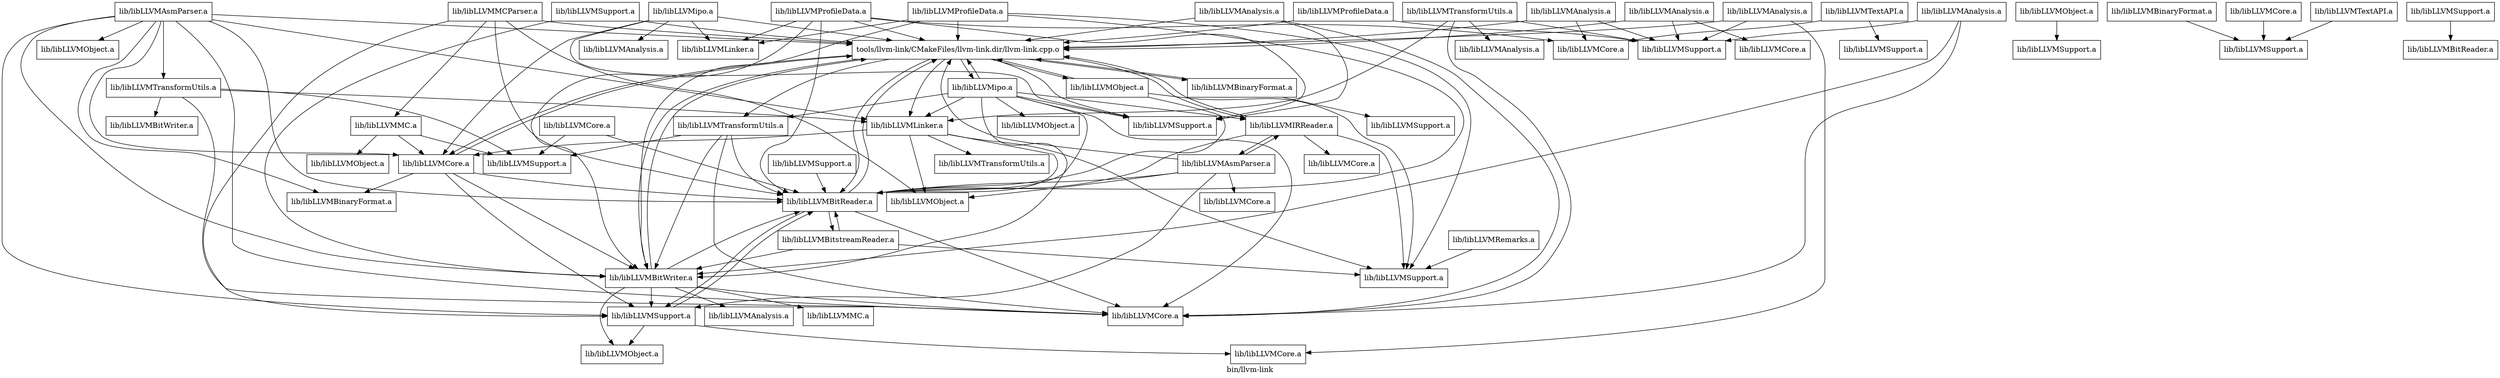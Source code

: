 digraph "bin/llvm-link" {
	label="bin/llvm-link";

	Node0x559cd330eb48 [shape=record,shape=record,label="{tools/llvm-link/CMakeFiles/llvm-link.dir/llvm-link.cpp.o}"];
	Node0x559cd330eb48 -> Node0x559cd330cf40;
	Node0x559cd330eb48 -> Node0x559cd330bf00;
	Node0x559cd330eb48 -> Node0x559cd3317568;
	Node0x559cd330eb48 -> Node0x559cd330f710;
	Node0x559cd330eb48 -> Node0x559cd330e738;
	Node0x559cd330eb48 -> Node0x559cd33165f8;
	Node0x559cd330eb48 -> Node0x559cd330ec18;
	Node0x559cd330eb48 -> Node0x559cd3313ae8;
	Node0x559cd330eb48 -> Node0x559cd3314ed0;
	Node0x559cd330eb48 -> Node0x559cd3312e50;
	Node0x559cd330cf40 [shape=record,shape=record,label="{lib/libLLVMBinaryFormat.a}"];
	Node0x559cd330cf40 -> Node0x559cd330eb48;
	Node0x559cd330cf40 -> Node0x559cd3316ce0;
	Node0x559cd330bf00 [shape=record,shape=record,label="{lib/libLLVMBitReader.a}"];
	Node0x559cd330bf00 -> Node0x559cd330eb48;
	Node0x559cd330bf00 -> Node0x559cd33141d0;
	Node0x559cd330bf00 -> Node0x559cd3311520;
	Node0x559cd330bf00 -> Node0x559cd3311b38;
	Node0x559cd3317568 [shape=record,shape=record,label="{lib/libLLVMBitWriter.a}"];
	Node0x559cd3317568 -> Node0x559cd330eb48;
	Node0x559cd3317568 -> Node0x559cd330bf00;
	Node0x559cd3317568 -> Node0x559cd33141d0;
	Node0x559cd3317568 -> Node0x559cd33108f0;
	Node0x559cd3317568 -> Node0x559cd3311520;
	Node0x559cd3317568 -> Node0x559cd330c8c0;
	Node0x559cd3317568 -> Node0x559cd330e390;
	Node0x559cd330f710 [shape=record,shape=record,label="{lib/libLLVMCore.a}"];
	Node0x559cd330f710 -> Node0x559cd330eb48;
	Node0x559cd330f710 -> Node0x559cd330bf00;
	Node0x559cd330f710 -> Node0x559cd3317568;
	Node0x559cd330f710 -> Node0x559cd330fa50;
	Node0x559cd330f710 -> Node0x559cd3311520;
	Node0x559cd330e738 [shape=record,shape=record,label="{lib/libLLVMIRReader.a}"];
	Node0x559cd330e738 -> Node0x559cd330eb48;
	Node0x559cd330e738 -> Node0x559cd330bf00;
	Node0x559cd330e738 -> Node0x559cd330df80;
	Node0x559cd330e738 -> Node0x559cd330f9e8;
	Node0x559cd330e738 -> Node0x559cd33177d8;
	Node0x559cd33165f8 [shape=record,shape=record,label="{lib/libLLVMLinker.a}"];
	Node0x559cd33165f8 -> Node0x559cd330bf00;
	Node0x559cd33165f8 -> Node0x559cd330f710;
	Node0x559cd33165f8 -> Node0x559cd330e2c0;
	Node0x559cd33165f8 -> Node0x559cd330f9e8;
	Node0x559cd33165f8 -> Node0x559cd3312b10;
	Node0x559cd330ec18 [shape=record,shape=record,label="{lib/libLLVMObject.a}"];
	Node0x559cd330ec18 -> Node0x559cd330eb48;
	Node0x559cd330ec18 -> Node0x559cd330bf00;
	Node0x559cd330ec18 -> Node0x559cd330f9e8;
	Node0x559cd3313ae8 [shape=record,shape=record,label="{lib/libLLVMSupport.a}"];
	Node0x559cd3314ed0 [shape=record,shape=record,label="{lib/libLLVMTransformUtils.a}"];
	Node0x559cd3314ed0 -> Node0x559cd330bf00;
	Node0x559cd3314ed0 -> Node0x559cd3317568;
	Node0x559cd3314ed0 -> Node0x559cd33141d0;
	Node0x559cd3314ed0 -> Node0x559cd3316e80;
	Node0x559cd3312e50 [shape=record,shape=record,label="{lib/libLLVMipo.a}"];
	Node0x559cd3312e50 -> Node0x559cd330eb48;
	Node0x559cd3312e50 -> Node0x559cd330bf00;
	Node0x559cd3312e50 -> Node0x559cd3317568;
	Node0x559cd3312e50 -> Node0x559cd33141d0;
	Node0x559cd3312e50 -> Node0x559cd330e738;
	Node0x559cd3312e50 -> Node0x559cd33165f8;
	Node0x559cd3312e50 -> Node0x559cd3314850;
	Node0x559cd3312e50 -> Node0x559cd3313ae8;
	Node0x559cd3312e50 -> Node0x559cd3314ed0;
	Node0x559cd3316ce0 [shape=record,shape=record,label="{lib/libLLVMSupport.a}"];
	Node0x559cd33141d0 [shape=record,shape=record,label="{lib/libLLVMCore.a}"];
	Node0x559cd3311520 [shape=record,shape=record,label="{lib/libLLVMSupport.a}"];
	Node0x559cd3311520 -> Node0x559cd330bf00;
	Node0x559cd3311520 -> Node0x559cd3312560;
	Node0x559cd3311520 -> Node0x559cd33108f0;
	Node0x559cd3311b38 [shape=record,shape=record,label="{lib/libLLVMBitstreamReader.a}"];
	Node0x559cd3311b38 -> Node0x559cd330bf00;
	Node0x559cd3311b38 -> Node0x559cd3317568;
	Node0x559cd3311b38 -> Node0x559cd330f9e8;
	Node0x559cd33108f0 [shape=record,shape=record,label="{lib/libLLVMObject.a}"];
	Node0x559cd330c8c0 [shape=record,shape=record,label="{lib/libLLVMAnalysis.a}"];
	Node0x559cd330e390 [shape=record,shape=record,label="{lib/libLLVMMC.a}"];
	Node0x559cd330fa50 [shape=record,shape=record,label="{lib/libLLVMBinaryFormat.a}"];
	Node0x559cd330df80 [shape=record,shape=record,label="{lib/libLLVMCore.a}"];
	Node0x559cd330f9e8 [shape=record,shape=record,label="{lib/libLLVMSupport.a}"];
	Node0x559cd33177d8 [shape=record,shape=record,label="{lib/libLLVMAsmParser.a}"];
	Node0x559cd33177d8 -> Node0x559cd330eb48;
	Node0x559cd33177d8 -> Node0x559cd330bf00;
	Node0x559cd33177d8 -> Node0x559cd330fcc0;
	Node0x559cd33177d8 -> Node0x559cd330e738;
	Node0x559cd33177d8 -> Node0x559cd330e2c0;
	Node0x559cd33177d8 -> Node0x559cd3311520;
	Node0x559cd330e2c0 [shape=record,shape=record,label="{lib/libLLVMObject.a}"];
	Node0x559cd3312b10 [shape=record,shape=record,label="{lib/libLLVMTransformUtils.a}"];
	Node0x559cd3311248 [shape=record,shape=record,label="{lib/libLLVMCore.a}"];
	Node0x559cd3311248 -> Node0x559cd330bf00;
	Node0x559cd3311248 -> Node0x559cd3316e80;
	Node0x559cd3316e80 [shape=record,shape=record,label="{lib/libLLVMSupport.a}"];
	Node0x559cd3311998 [shape=record,shape=record,label="{lib/libLLVMObject.a}"];
	Node0x559cd3311998 -> Node0x559cd330f438;
	Node0x559cd330f438 [shape=record,shape=record,label="{lib/libLLVMSupport.a}"];
	Node0x559cd3310f08 [shape=record,shape=record,label="{lib/libLLVMBinaryFormat.a}"];
	Node0x559cd3310f08 -> Node0x559cd3313670;
	Node0x559cd3313670 [shape=record,shape=record,label="{lib/libLLVMSupport.a}"];
	Node0x559cd3312560 [shape=record,shape=record,label="{lib/libLLVMCore.a}"];
	Node0x559cd3314850 [shape=record,shape=record,label="{lib/libLLVMObject.a}"];
	Node0x559cd3313538 [shape=record,shape=record,label="{lib/libLLVMTransformUtils.a}"];
	Node0x559cd3313538 -> Node0x559cd3311ad0;
	Node0x559cd3313538 -> Node0x559cd33141d0;
	Node0x559cd3313538 -> Node0x559cd33165f8;
	Node0x559cd3313538 -> Node0x559cd3316e80;
	Node0x559cd3311ad0 [shape=record,shape=record,label="{lib/libLLVMBitWriter.a}"];
	Node0x559cd330f6a8 [shape=record,shape=record,label="{lib/libLLVMCore.a}"];
	Node0x559cd330f6a8 -> Node0x559cd3313670;
	Node0x559cd330fab8 [shape=record,shape=record,label="{lib/libLLVMTransformUtils.a}"];
	Node0x559cd330fab8 -> Node0x559cd33141d0;
	Node0x559cd330fab8 -> Node0x559cd33165f8;
	Node0x559cd330fab8 -> Node0x559cd330f300;
	Node0x559cd330fab8 -> Node0x559cd330eae0;
	Node0x559cd330f300 [shape=record,shape=record,label="{lib/libLLVMSupport.a}"];
	Node0x559cd330eae0 [shape=record,shape=record,label="{lib/libLLVMAnalysis.a}"];
	Node0x559cd33124f8 [shape=record,shape=record,label="{lib/libLLVMipo.a}"];
	Node0x559cd33124f8 -> Node0x559cd330eb48;
	Node0x559cd33124f8 -> Node0x559cd330f710;
	Node0x559cd33124f8 -> Node0x559cd3315d08;
	Node0x559cd33124f8 -> Node0x559cd3313ae8;
	Node0x559cd33124f8 -> Node0x559cd3311790;
	Node0x559cd3315d08 [shape=record,shape=record,label="{lib/libLLVMLinker.a}"];
	Node0x559cd3311790 [shape=record,shape=record,label="{lib/libLLVMAnalysis.a}"];
	Node0x559cd330fcc0 [shape=record,shape=record,label="{lib/libLLVMCore.a}"];
	Node0x559cd3316a70 [shape=record,shape=record,label="{lib/libLLVMAsmParser.a}"];
	Node0x559cd3316a70 -> Node0x559cd330eb48;
	Node0x559cd3316a70 -> Node0x559cd330bf00;
	Node0x559cd3316a70 -> Node0x559cd3317568;
	Node0x559cd3316a70 -> Node0x559cd330f710;
	Node0x559cd3316a70 -> Node0x559cd330fa50;
	Node0x559cd3316a70 -> Node0x559cd33141d0;
	Node0x559cd3316a70 -> Node0x559cd33165f8;
	Node0x559cd3316a70 -> Node0x559cd3317020;
	Node0x559cd3316a70 -> Node0x559cd3311520;
	Node0x559cd3316a70 -> Node0x559cd3313538;
	Node0x559cd3317020 [shape=record,shape=record,label="{lib/libLLVMObject.a}"];
	Node0x559cd33160b0 [shape=record,shape=record,label="{lib/libLLVMAnalysis.a}"];
	Node0x559cd33160b0 -> Node0x559cd330eb48;
	Node0x559cd33160b0 -> Node0x559cd33141d0;
	Node0x559cd33160b0 -> Node0x559cd3313ae8;
	Node0x559cd3314cc8 [shape=record,shape=record,label="{lib/libLLVMSupport.a}"];
	Node0x559cd3314cc8 -> Node0x559cd330eb48;
	Node0x559cd3314cc8 -> Node0x559cd3317568;
	Node0x559cd3314238 [shape=record,shape=record,label="{lib/libLLVMAnalysis.a}"];
	Node0x559cd3314238 -> Node0x559cd330eb48;
	Node0x559cd3314238 -> Node0x559cd3312f20;
	Node0x559cd3314238 -> Node0x559cd330f300;
	Node0x559cd3312f20 [shape=record,shape=record,label="{lib/libLLVMCore.a}"];
	Node0x559cd3312700 [shape=record,shape=record,label="{lib/libLLVMSupport.a}"];
	Node0x559cd3312700 -> Node0x559cd330bf00;
	Node0x559cd3312b78 [shape=record,shape=record,label="{lib/libLLVMAnalysis.a}"];
	Node0x559cd3312b78 -> Node0x559cd330eb48;
	Node0x559cd3312b78 -> Node0x559cd3311110;
	Node0x559cd3312b78 -> Node0x559cd330f300;
	Node0x559cd3311110 [shape=record,shape=record,label="{lib/libLLVMCore.a}"];
	Node0x559cd3310fd8 [shape=record,shape=record,label="{lib/libLLVMAnalysis.a}"];
	Node0x559cd3310fd8 -> Node0x559cd3317568;
	Node0x559cd3310fd8 -> Node0x559cd33141d0;
	Node0x559cd3310fd8 -> Node0x559cd330f300;
	Node0x559cd3314b28 [shape=record,shape=record,label="{lib/libLLVMAnalysis.a}"];
	Node0x559cd3314b28 -> Node0x559cd330eb48;
	Node0x559cd3314b28 -> Node0x559cd3312560;
	Node0x559cd3314b28 -> Node0x559cd330f300;
	Node0x559cd3312c48 [shape=record,shape=record,label="{lib/libLLVMMCParser.a}"];
	Node0x559cd3312c48 -> Node0x559cd330eb48;
	Node0x559cd3312c48 -> Node0x559cd330bf00;
	Node0x559cd3312c48 -> Node0x559cd330e2c0;
	Node0x559cd3312c48 -> Node0x559cd3311520;
	Node0x559cd3312c48 -> Node0x559cd330e7a0;
	Node0x559cd330e7a0 [shape=record,shape=record,label="{lib/libLLVMMC.a}"];
	Node0x559cd330e7a0 -> Node0x559cd330f710;
	Node0x559cd330e7a0 -> Node0x559cd3315758;
	Node0x559cd330e7a0 -> Node0x559cd3316e80;
	Node0x559cd330cc00 [shape=record,shape=record,label="{lib/libLLVMTextAPI.a}"];
	Node0x559cd330cc00 -> Node0x559cd3313670;
	Node0x559cd3311588 [shape=record,shape=record,label="{lib/libLLVMSupport.a}"];
	Node0x559cd3311588 -> Node0x559cd330bc28;
	Node0x559cd330bc28 [shape=record,shape=record,label="{lib/libLLVMBitReader.a}"];
	Node0x559cd330f570 [shape=record,shape=record,label="{lib/libLLVMTextAPI.a}"];
	Node0x559cd330f570 -> Node0x559cd3312f20;
	Node0x559cd330f570 -> Node0x559cd3313128;
	Node0x559cd3313128 [shape=record,shape=record,label="{lib/libLLVMSupport.a}"];
	Node0x559cd3315758 [shape=record,shape=record,label="{lib/libLLVMObject.a}"];
	Node0x559cd3315550 [shape=record,shape=record,label="{lib/libLLVMProfileData.a}"];
	Node0x559cd3315550 -> Node0x559cd330eb48;
	Node0x559cd3315550 -> Node0x559cd330bf00;
	Node0x559cd3315550 -> Node0x559cd3317568;
	Node0x559cd3315550 -> Node0x559cd3312f20;
	Node0x559cd3315550 -> Node0x559cd3315d08;
	Node0x559cd3315550 -> Node0x559cd3313ae8;
	Node0x559cd3318268 [shape=record,shape=record,label="{lib/libLLVMProfileData.a}"];
	Node0x559cd3318268 -> Node0x559cd330eb48;
	Node0x559cd3318268 -> Node0x559cd330bf00;
	Node0x559cd3318268 -> Node0x559cd3317568;
	Node0x559cd3318268 -> Node0x559cd3315d08;
	Node0x559cd3318268 -> Node0x559cd330f9e8;
	Node0x559cd3313400 [shape=record,shape=record,label="{lib/libLLVMProfileData.a}"];
	Node0x559cd3313400 -> Node0x559cd330eb48;
	Node0x559cd3313400 -> Node0x559cd330f300;
	Node0x559cd3317978 [shape=record,shape=record,label="{lib/libLLVMRemarks.a}"];
	Node0x559cd3317978 -> Node0x559cd330f9e8;
}
